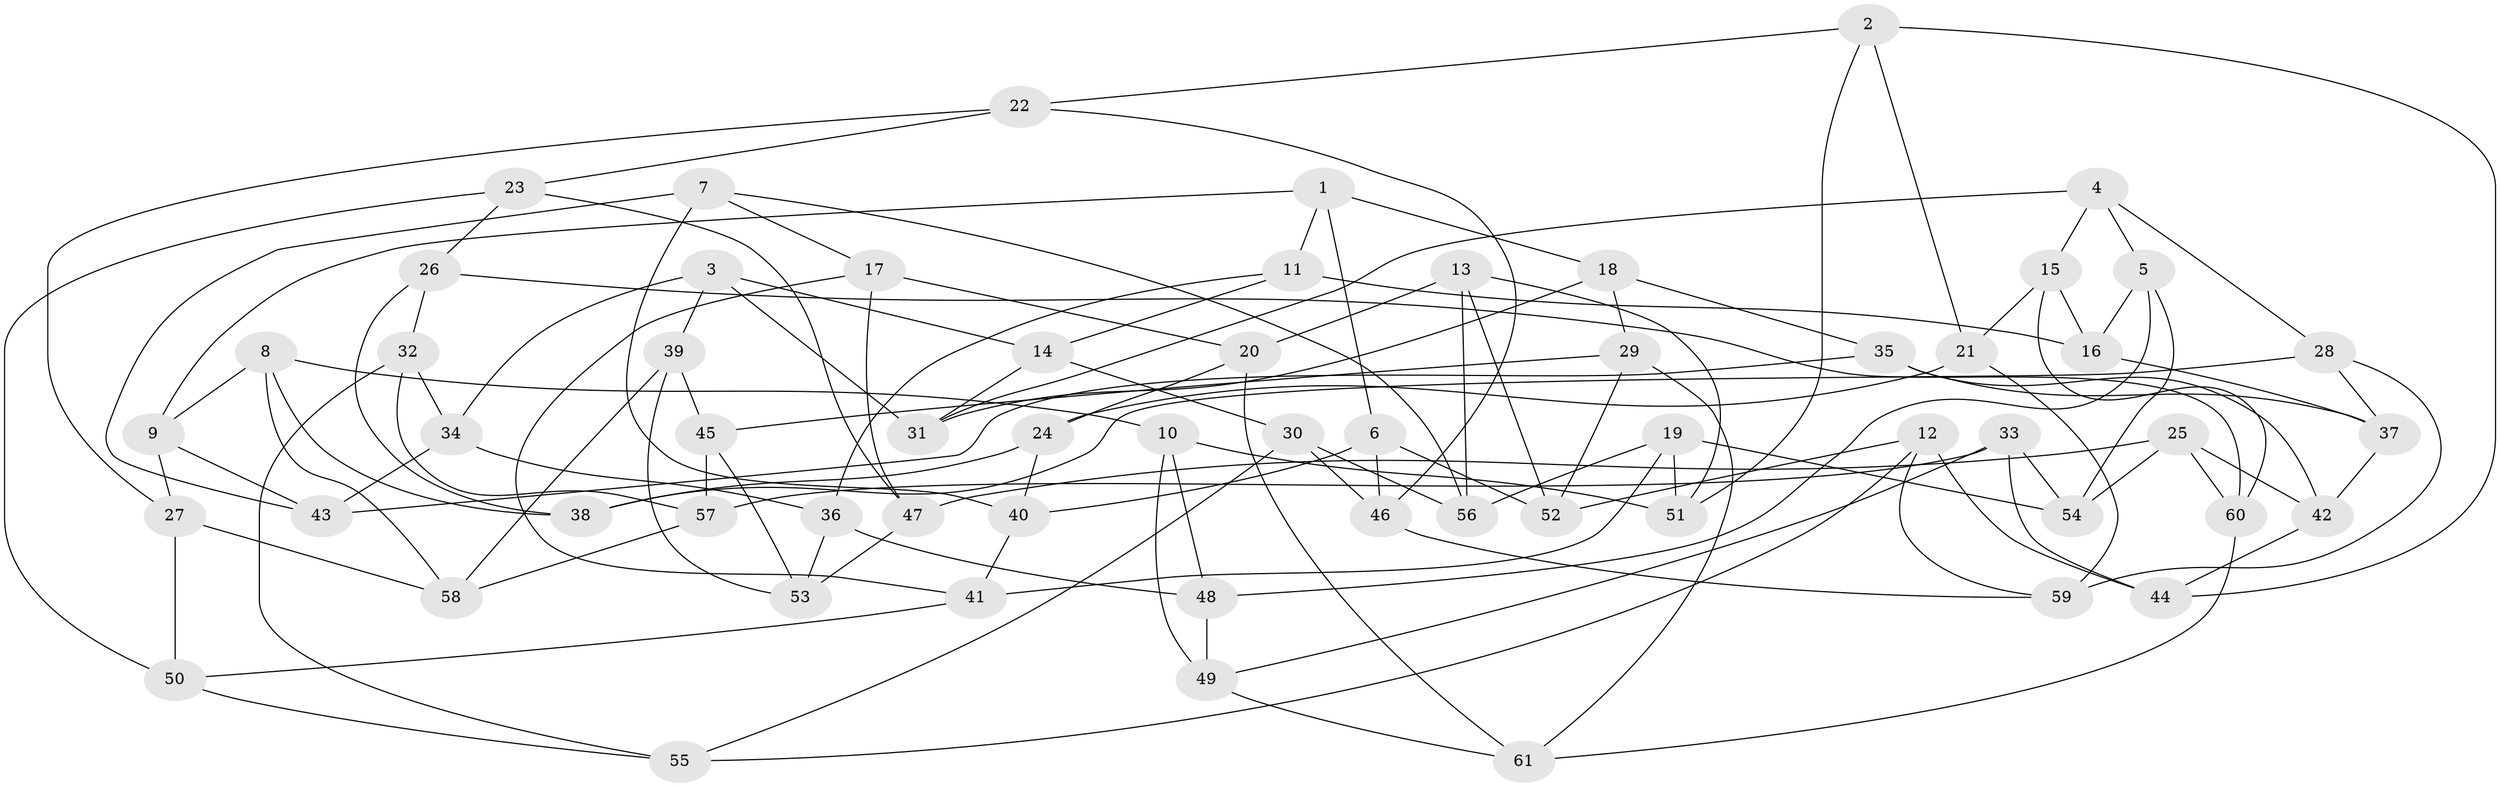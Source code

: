 // Generated by graph-tools (version 1.1) at 2025/26/03/09/25 03:26:53]
// undirected, 61 vertices, 122 edges
graph export_dot {
graph [start="1"]
  node [color=gray90,style=filled];
  1;
  2;
  3;
  4;
  5;
  6;
  7;
  8;
  9;
  10;
  11;
  12;
  13;
  14;
  15;
  16;
  17;
  18;
  19;
  20;
  21;
  22;
  23;
  24;
  25;
  26;
  27;
  28;
  29;
  30;
  31;
  32;
  33;
  34;
  35;
  36;
  37;
  38;
  39;
  40;
  41;
  42;
  43;
  44;
  45;
  46;
  47;
  48;
  49;
  50;
  51;
  52;
  53;
  54;
  55;
  56;
  57;
  58;
  59;
  60;
  61;
  1 -- 11;
  1 -- 18;
  1 -- 6;
  1 -- 9;
  2 -- 44;
  2 -- 21;
  2 -- 51;
  2 -- 22;
  3 -- 39;
  3 -- 14;
  3 -- 31;
  3 -- 34;
  4 -- 5;
  4 -- 15;
  4 -- 31;
  4 -- 28;
  5 -- 16;
  5 -- 54;
  5 -- 48;
  6 -- 40;
  6 -- 46;
  6 -- 52;
  7 -- 40;
  7 -- 17;
  7 -- 56;
  7 -- 43;
  8 -- 9;
  8 -- 10;
  8 -- 58;
  8 -- 38;
  9 -- 43;
  9 -- 27;
  10 -- 51;
  10 -- 48;
  10 -- 49;
  11 -- 14;
  11 -- 36;
  11 -- 16;
  12 -- 55;
  12 -- 52;
  12 -- 59;
  12 -- 44;
  13 -- 52;
  13 -- 51;
  13 -- 20;
  13 -- 56;
  14 -- 31;
  14 -- 30;
  15 -- 16;
  15 -- 60;
  15 -- 21;
  16 -- 37;
  17 -- 41;
  17 -- 20;
  17 -- 47;
  18 -- 35;
  18 -- 29;
  18 -- 31;
  19 -- 41;
  19 -- 51;
  19 -- 56;
  19 -- 54;
  20 -- 61;
  20 -- 24;
  21 -- 59;
  21 -- 24;
  22 -- 27;
  22 -- 23;
  22 -- 46;
  23 -- 26;
  23 -- 47;
  23 -- 50;
  24 -- 38;
  24 -- 40;
  25 -- 54;
  25 -- 60;
  25 -- 47;
  25 -- 42;
  26 -- 32;
  26 -- 38;
  26 -- 60;
  27 -- 50;
  27 -- 58;
  28 -- 37;
  28 -- 59;
  28 -- 38;
  29 -- 52;
  29 -- 61;
  29 -- 45;
  30 -- 46;
  30 -- 55;
  30 -- 56;
  32 -- 34;
  32 -- 57;
  32 -- 55;
  33 -- 57;
  33 -- 44;
  33 -- 54;
  33 -- 49;
  34 -- 43;
  34 -- 36;
  35 -- 42;
  35 -- 37;
  35 -- 43;
  36 -- 53;
  36 -- 48;
  37 -- 42;
  39 -- 53;
  39 -- 45;
  39 -- 58;
  40 -- 41;
  41 -- 50;
  42 -- 44;
  45 -- 57;
  45 -- 53;
  46 -- 59;
  47 -- 53;
  48 -- 49;
  49 -- 61;
  50 -- 55;
  57 -- 58;
  60 -- 61;
}
